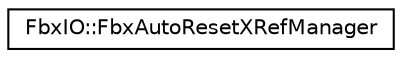 digraph "クラス階層図"
{
  edge [fontname="Helvetica",fontsize="10",labelfontname="Helvetica",labelfontsize="10"];
  node [fontname="Helvetica",fontsize="10",shape=record];
  rankdir="LR";
  Node0 [label="FbxIO::FbxAutoResetXRefManager",height=0.2,width=0.4,color="black", fillcolor="white", style="filled",URL="$struct_fbx_i_o_1_1_fbx_auto_reset_x_ref_manager.html"];
}
